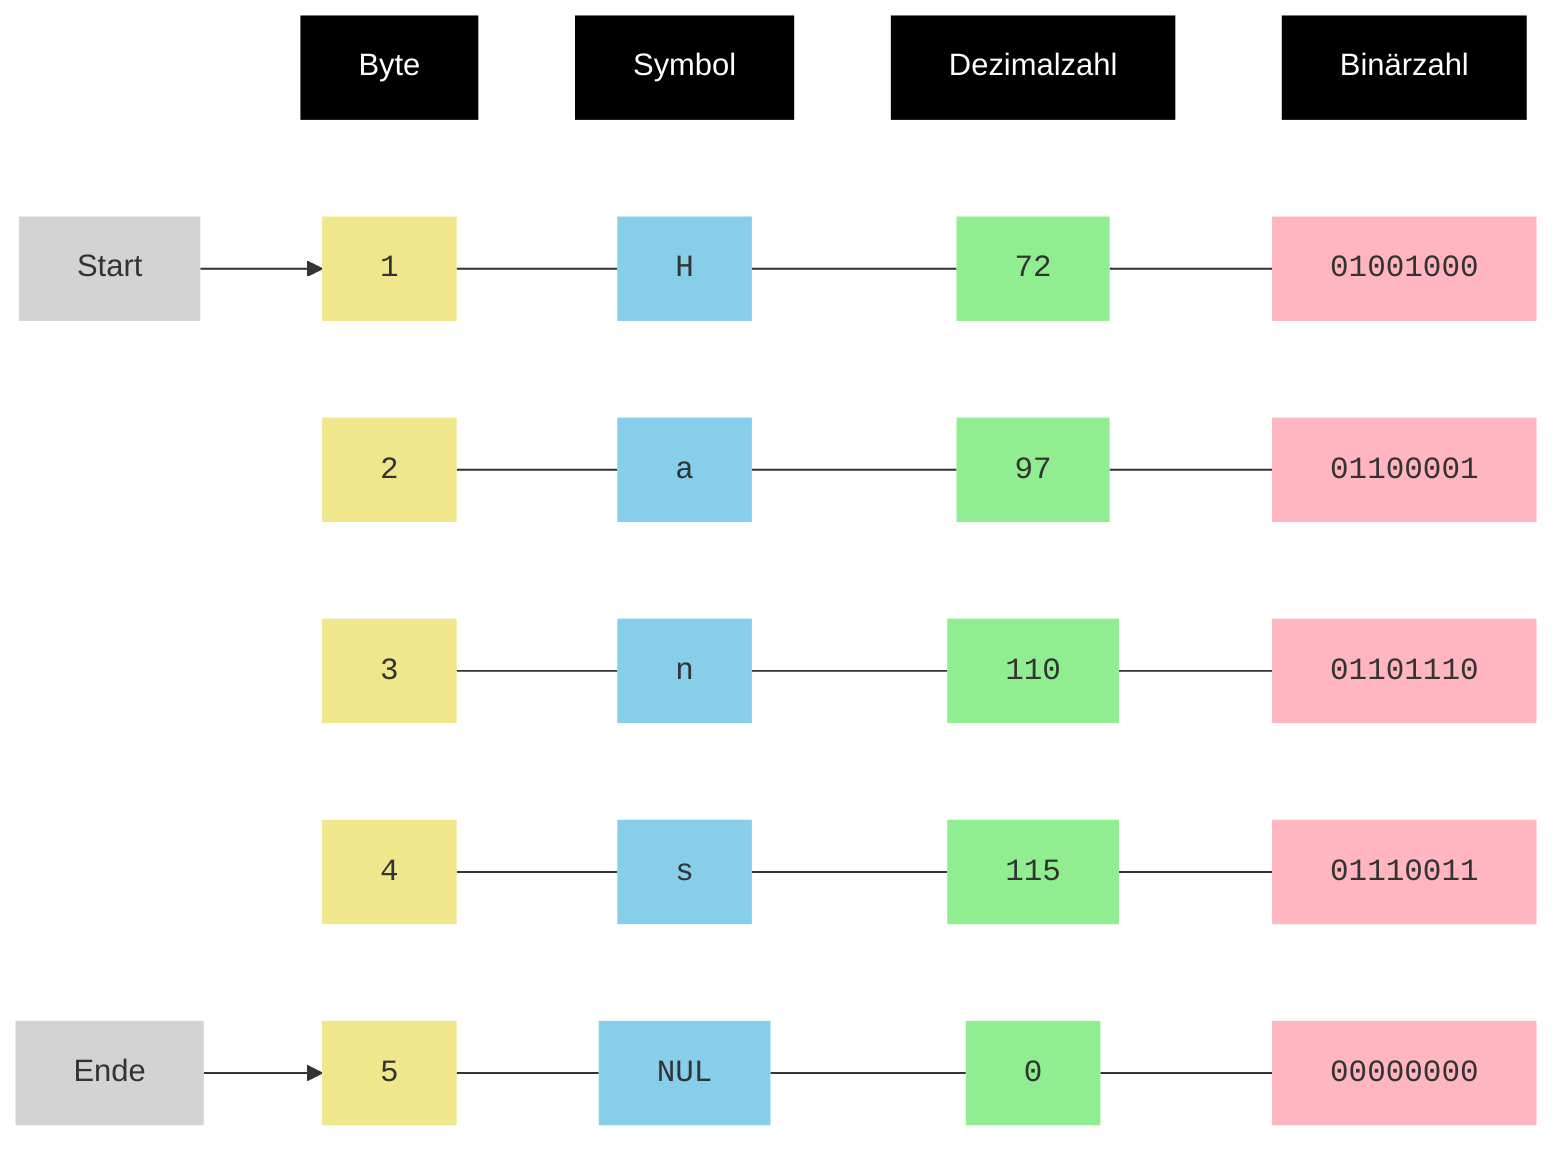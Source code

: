 flowchart LR

    0 ~~~ Byte ~~~ Symbol ~~~ Dezimalzahl ~~~ Binärzahl

    1["Start"] --> n1["<code>1</code>"] --- s1["<code>H</code>"] --- d1["<code>72</code>"] --- b1["<code>01001000</code>"]
    2 ~~~ n2["<code>2</code>"] --- s2["<code>a</code>"] --- d2["<code>97</code>"] --- b2["<code>01100001</code>"]
    3 ~~~ n3["<code>3</code>"] --- s3["<code>n</code>"] --- d3["<code>110</code>"] --- b3["<code>01101110</code>"]
    4 ~~~ n4["<code>4</code>"] --- s4["<code>s</code>"] --- d4["<code>115</code>"] --- b4["<code>01110011</code>"]
    5["Ende"] --> n5["<code>5</code>"] --- s5["<code>NUL</code>"] --- d5["<code>0</code>"] --- b5["<code>00000000</code>"]

    style 0 fill:white,color:white,stroke-width:0px
    style 2 fill:white,color:white,stroke-width:0px
    style 3 fill:white,color:white,stroke-width:0px
    style 4 fill:white,color:white,stroke-width:0px

    style 1 fill:lightgray,stroke-width:0px
    style 5 fill:lightgray,stroke-width:0px

    style Byte fill:black,color:white,stroke-width:0px
    style Symbol fill:black,color:white,stroke-width:0px
    style Dezimalzahl fill:black,color:white,stroke-width:0px
    style Binärzahl fill:black,color:white,stroke-width:0px

    style n1 fill:khaki,stroke-width:0px
    style n2 fill:khaki,stroke-width:0px
    style n3 fill:khaki,stroke-width:0px
    style n4 fill:khaki,stroke-width:0px
    style n5 fill:khaki,stroke-width:0px

    style s1 fill:skyblue,stroke-width:0px
    style s2 fill:skyblue,stroke-width:0px
    style s3 fill:skyblue,stroke-width:0px
    style s4 fill:skyblue,stroke-width:0px
    style s5 fill:skyblue,stroke-width:0px

    style d1 fill:lightgreen,stroke-width:0px
    style d2 fill:lightgreen,stroke-width:0px
    style d3 fill:lightgreen,stroke-width:0px
    style d4 fill:lightgreen,stroke-width:0px
    style d5 fill:lightgreen,stroke-width:0px

    style b1 fill:lightpink,stroke-width:0px
    style b2 fill:lightpink,stroke-width:0px
    style b3 fill:lightpink,stroke-width:0px
    style b4 fill:lightpink,stroke-width:0px
    style b5 fill:lightpink,stroke-width:0px